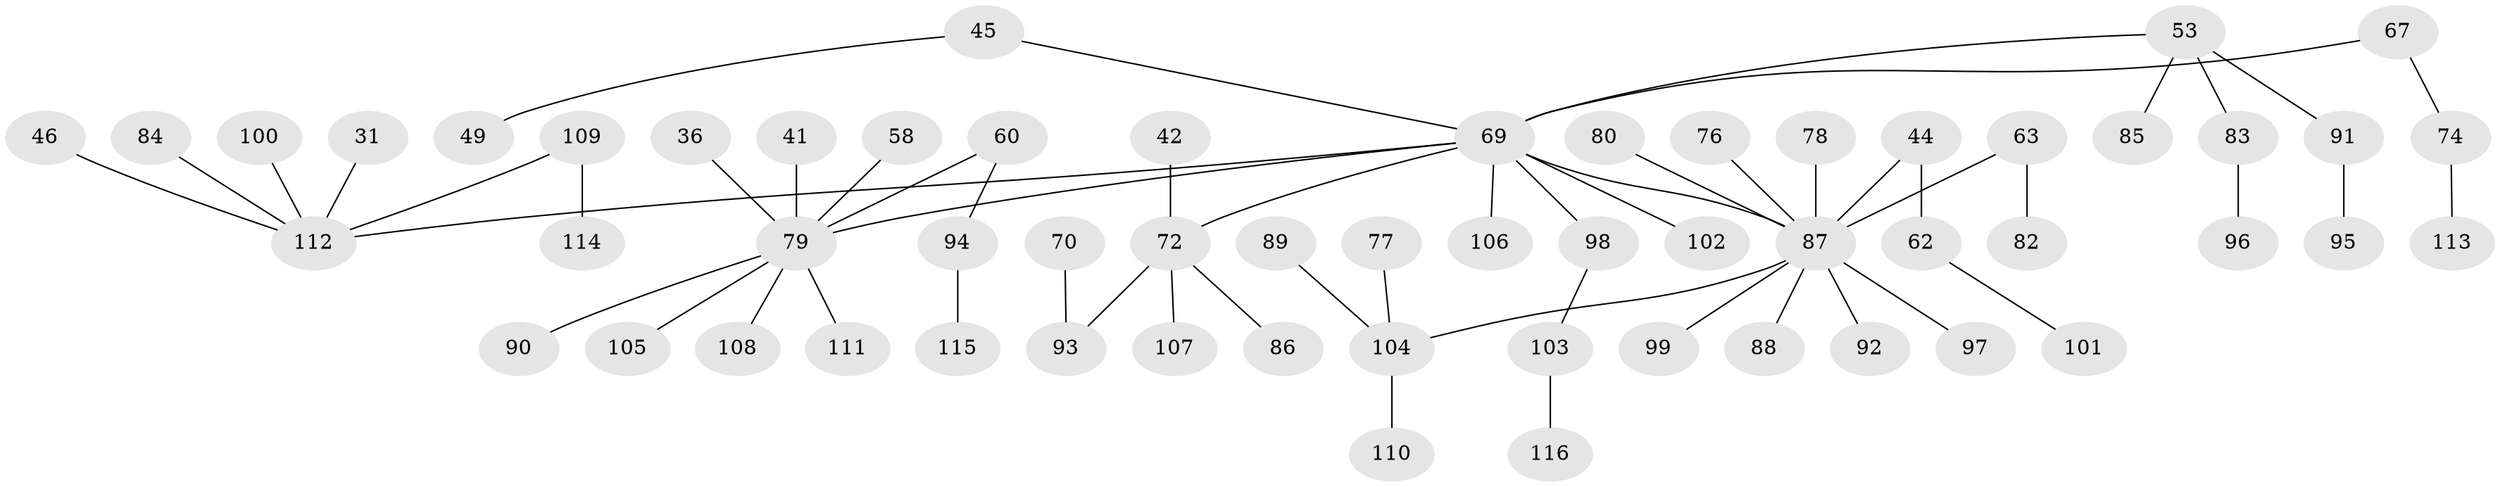 // original degree distribution, {5: 0.04310344827586207, 4: 0.06896551724137931, 6: 0.017241379310344827, 3: 0.11206896551724138, 2: 0.29310344827586204, 1: 0.46551724137931033}
// Generated by graph-tools (version 1.1) at 2025/52/03/09/25 04:52:24]
// undirected, 58 vertices, 57 edges
graph export_dot {
graph [start="1"]
  node [color=gray90,style=filled];
  31;
  36;
  41;
  42;
  44;
  45;
  46;
  49;
  53;
  58;
  60;
  62;
  63;
  67;
  69 [super="+59+26"];
  70;
  72 [super="+33+38+68"];
  74;
  76;
  77;
  78;
  79 [super="+13+14+35+61"];
  80;
  82;
  83;
  84;
  85;
  86;
  87 [super="+81+75+71"];
  88;
  89;
  90;
  91;
  92;
  93 [super="+64"];
  94;
  95;
  96;
  97;
  98;
  99;
  100;
  101;
  102;
  103;
  104 [super="+19+52+47"];
  105;
  106;
  107;
  108;
  109;
  110;
  111;
  112 [super="+56+66"];
  113;
  114;
  115;
  116;
  31 -- 112;
  36 -- 79;
  41 -- 79;
  42 -- 72;
  44 -- 62;
  44 -- 87;
  45 -- 49;
  45 -- 69;
  46 -- 112;
  53 -- 83;
  53 -- 85;
  53 -- 91;
  53 -- 69;
  58 -- 79;
  60 -- 94;
  60 -- 79;
  62 -- 101;
  63 -- 82;
  63 -- 87;
  67 -- 74;
  67 -- 69;
  69 -- 98;
  69 -- 102;
  69 -- 72;
  69 -- 106;
  69 -- 79;
  69 -- 112;
  69 -- 87;
  70 -- 93;
  72 -- 107;
  72 -- 93;
  72 -- 86;
  74 -- 113;
  76 -- 87;
  77 -- 104;
  78 -- 87;
  79 -- 111;
  79 -- 90;
  79 -- 105;
  79 -- 108;
  80 -- 87;
  83 -- 96;
  84 -- 112;
  87 -- 88;
  87 -- 97;
  87 -- 99;
  87 -- 104;
  87 -- 92;
  89 -- 104;
  91 -- 95;
  94 -- 115;
  98 -- 103;
  100 -- 112;
  103 -- 116;
  104 -- 110;
  109 -- 114;
  109 -- 112;
}
